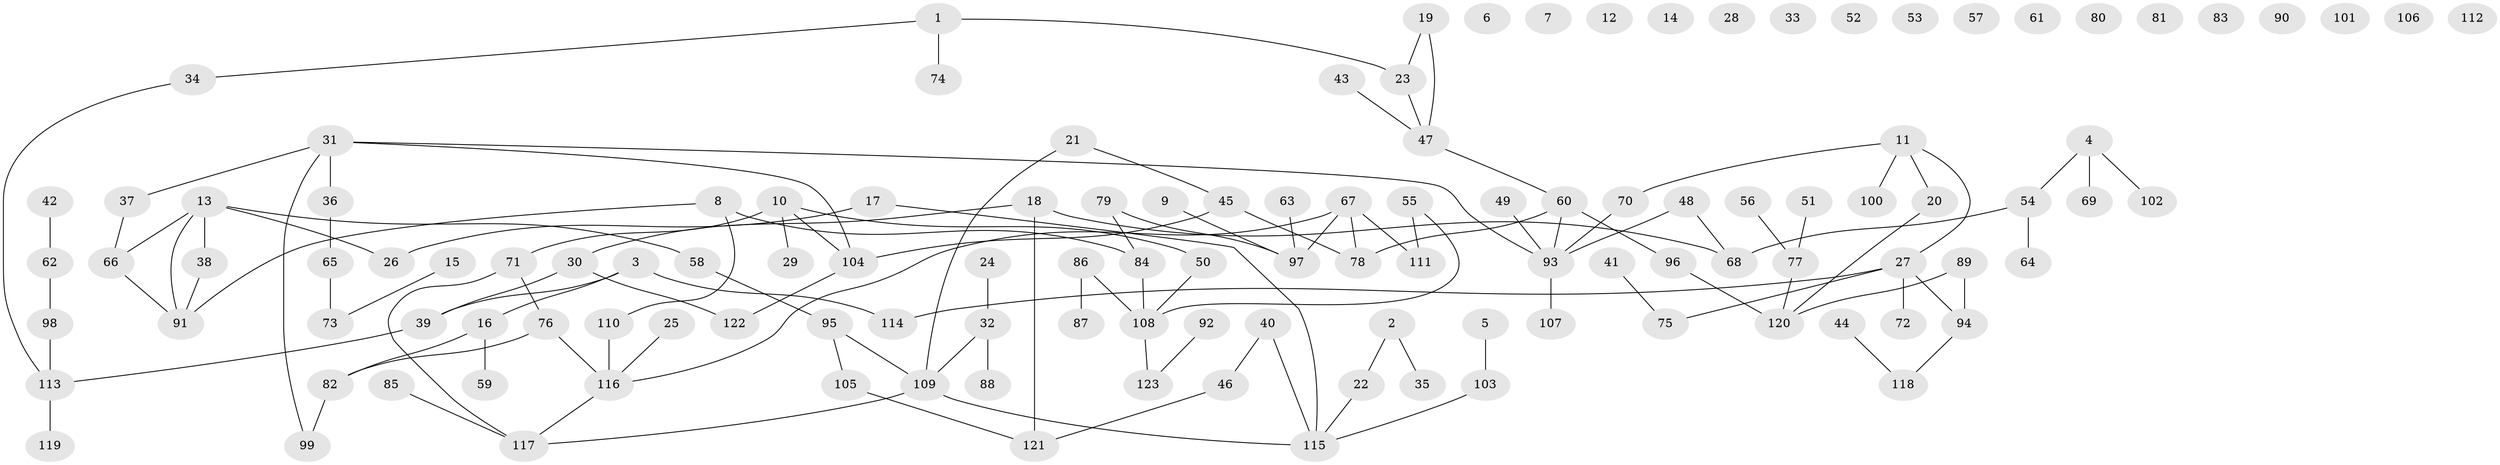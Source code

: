 // coarse degree distribution, {3: 0.24285714285714285, 4: 0.08571428571428572, 2: 0.34285714285714286, 6: 0.02857142857142857, 5: 0.07142857142857142, 1: 0.22857142857142856}
// Generated by graph-tools (version 1.1) at 2025/47/03/04/25 22:47:59]
// undirected, 123 vertices, 127 edges
graph export_dot {
  node [color=gray90,style=filled];
  1;
  2;
  3;
  4;
  5;
  6;
  7;
  8;
  9;
  10;
  11;
  12;
  13;
  14;
  15;
  16;
  17;
  18;
  19;
  20;
  21;
  22;
  23;
  24;
  25;
  26;
  27;
  28;
  29;
  30;
  31;
  32;
  33;
  34;
  35;
  36;
  37;
  38;
  39;
  40;
  41;
  42;
  43;
  44;
  45;
  46;
  47;
  48;
  49;
  50;
  51;
  52;
  53;
  54;
  55;
  56;
  57;
  58;
  59;
  60;
  61;
  62;
  63;
  64;
  65;
  66;
  67;
  68;
  69;
  70;
  71;
  72;
  73;
  74;
  75;
  76;
  77;
  78;
  79;
  80;
  81;
  82;
  83;
  84;
  85;
  86;
  87;
  88;
  89;
  90;
  91;
  92;
  93;
  94;
  95;
  96;
  97;
  98;
  99;
  100;
  101;
  102;
  103;
  104;
  105;
  106;
  107;
  108;
  109;
  110;
  111;
  112;
  113;
  114;
  115;
  116;
  117;
  118;
  119;
  120;
  121;
  122;
  123;
  1 -- 23;
  1 -- 34;
  1 -- 74;
  2 -- 22;
  2 -- 35;
  3 -- 16;
  3 -- 39;
  3 -- 114;
  4 -- 54;
  4 -- 69;
  4 -- 102;
  5 -- 103;
  8 -- 84;
  8 -- 91;
  8 -- 110;
  9 -- 97;
  10 -- 29;
  10 -- 50;
  10 -- 71;
  10 -- 104;
  11 -- 20;
  11 -- 27;
  11 -- 70;
  11 -- 100;
  13 -- 26;
  13 -- 38;
  13 -- 58;
  13 -- 66;
  13 -- 91;
  15 -- 73;
  16 -- 59;
  16 -- 82;
  17 -- 26;
  17 -- 115;
  18 -- 30;
  18 -- 68;
  18 -- 121;
  19 -- 23;
  19 -- 47;
  20 -- 120;
  21 -- 45;
  21 -- 109;
  22 -- 115;
  23 -- 47;
  24 -- 32;
  25 -- 116;
  27 -- 72;
  27 -- 75;
  27 -- 94;
  27 -- 114;
  30 -- 39;
  30 -- 122;
  31 -- 36;
  31 -- 37;
  31 -- 93;
  31 -- 99;
  31 -- 104;
  32 -- 88;
  32 -- 109;
  34 -- 113;
  36 -- 65;
  37 -- 66;
  38 -- 91;
  39 -- 113;
  40 -- 46;
  40 -- 115;
  41 -- 75;
  42 -- 62;
  43 -- 47;
  44 -- 118;
  45 -- 78;
  45 -- 104;
  46 -- 121;
  47 -- 60;
  48 -- 68;
  48 -- 93;
  49 -- 93;
  50 -- 108;
  51 -- 77;
  54 -- 64;
  54 -- 68;
  55 -- 108;
  55 -- 111;
  56 -- 77;
  58 -- 95;
  60 -- 78;
  60 -- 93;
  60 -- 96;
  62 -- 98;
  63 -- 97;
  65 -- 73;
  66 -- 91;
  67 -- 78;
  67 -- 97;
  67 -- 111;
  67 -- 116;
  70 -- 93;
  71 -- 76;
  71 -- 117;
  76 -- 82;
  76 -- 116;
  77 -- 120;
  79 -- 84;
  79 -- 97;
  82 -- 99;
  84 -- 108;
  85 -- 117;
  86 -- 87;
  86 -- 108;
  89 -- 94;
  89 -- 120;
  92 -- 123;
  93 -- 107;
  94 -- 118;
  95 -- 105;
  95 -- 109;
  96 -- 120;
  98 -- 113;
  103 -- 115;
  104 -- 122;
  105 -- 121;
  108 -- 123;
  109 -- 115;
  109 -- 117;
  110 -- 116;
  113 -- 119;
  116 -- 117;
}

